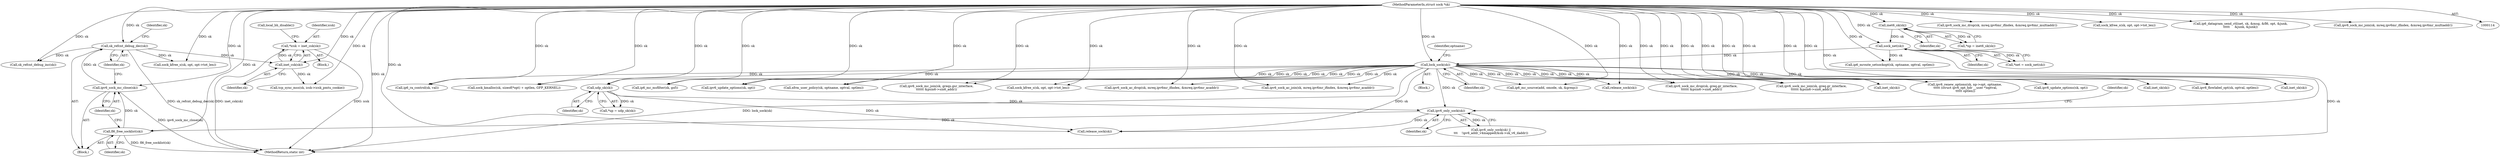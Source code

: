 digraph "0_linux_45f6fad84cc305103b28d73482b344d7f5b76f39_11@pointer" {
"1000293" [label="(Call,*icsk = inet_csk(sk))"];
"1000295" [label="(Call,inet_csk(sk))"];
"1000283" [label="(Call,sk_refcnt_debug_dec(sk))"];
"1000281" [label="(Call,ipv6_sock_mc_close(sk))"];
"1000279" [label="(Call,fl6_free_socklist(sk))"];
"1000265" [label="(Call,ipv6_only_sock(sk))"];
"1000187" [label="(Call,lock_sock(sk))"];
"1000129" [label="(Call,sock_net(sk))"];
"1000124" [label="(Call,inet6_sk(sk))"];
"1000115" [label="(MethodParameterIn,struct sock *sk)"];
"1000229" [label="(Call,udp_sk(sk))"];
"1001402" [label="(Call,ipv6_sock_mc_drop(sk, mreq.ipv6mr_ifindex, &mreq.ipv6mr_multiaddr))"];
"1000271" [label="(Identifier,sk)"];
"1000266" [label="(Identifier,sk)"];
"1001049" [label="(Call,sock_kmalloc(sk, sizeof(*opt) + optlen, GFP_KERNEL))"];
"1001624" [label="(Call,ipv6_sock_mc_join(sk, greqs.gsr_interface,\n\t\t\t\t\t\t &psin6->sin6_addr))"];
"1001657" [label="(Call,ip6_mc_source(add, omode, sk, &greqs))"];
"1001762" [label="(Call,ip6_ra_control(sk, val))"];
"1001747" [label="(Call,ip6_mc_msfilter(sk, gsf))"];
"1000179" [label="(Call,ip6_mroute_setsockopt(sk, optname, optval, optlen))"];
"1000279" [label="(Call,fl6_free_socklist(sk))"];
"1001131" [label="(Call,ipv6_update_options(sk, opt))"];
"1000227" [label="(Call,*up = udp_sk(sk))"];
"1000125" [label="(Identifier,sk)"];
"1000420" [label="(Call,sk_refcnt_debug_inc(sk))"];
"1001452" [label="(Call,ipv6_sock_ac_drop(sk, mreq.ipv6mr_ifindex, &mreq.ipv6mr_acaddr))"];
"1000283" [label="(Call,sk_refcnt_debug_dec(sk))"];
"1000229" [label="(Call,udp_sk(sk))"];
"1001513" [label="(Call,ipv6_sock_mc_join(sk, greq.gr_interface,\n\t\t\t\t\t\t &psin6->sin6_addr))"];
"1000130" [label="(Identifier,sk)"];
"1000230" [label="(Identifier,sk)"];
"1000437" [label="(Call,inet_sk(sk))"];
"1000120" [label="(Block,)"];
"1000297" [label="(Call,local_bh_disable())"];
"1000127" [label="(Call,*net = sock_net(sk))"];
"1002038" [label="(Call,release_sock(sk))"];
"1000399" [label="(Call,sock_kfree_s(sk, opt, opt->tot_len))"];
"1000115" [label="(MethodParameterIn,struct sock *sk)"];
"1000188" [label="(Identifier,sk)"];
"1000296" [label="(Identifier,sk)"];
"1001368" [label="(Call,inet_sk(sk))"];
"1001137" [label="(Call,sock_kfree_s(sk, opt, opt->tot_len))"];
"1000281" [label="(Call,ipv6_sock_mc_close(sk))"];
"1000295" [label="(Call,inet_csk(sk))"];
"1000187" [label="(Call,lock_sock(sk))"];
"1000923" [label="(Call,ipv6_update_options(sk, opt))"];
"1000124" [label="(Call,inet6_sk(sk))"];
"1000282" [label="(Identifier,sk)"];
"1001878" [label="(Call,xfrm_user_policy(sk, optname, optval, optlen))"];
"1000929" [label="(Call,sock_kfree_s(sk, opt, opt->tot_len))"];
"1000293" [label="(Call,*icsk = inet_csk(sk))"];
"1000291" [label="(Block,)"];
"1000203" [label="(Block,)"];
"1001440" [label="(Call,ipv6_sock_ac_join(sk, mreq.ipv6mr_ifindex, &mreq.ipv6mr_acaddr))"];
"1000336" [label="(Call,tcp_sync_mss(sk, icsk->icsk_pmtu_cookie))"];
"1000856" [label="(Call,ipv6_renew_options(sk, np->opt, optname,\n \t\t\t\t\t (struct ipv6_opt_hdr __user *)optval,\n \t\t\t\t\t optlen))"];
"1000264" [label="(Call,ipv6_only_sock(sk) ||\n\t\t\t    !ipv6_addr_v4mapped(&sk->sk_v6_daddr))"];
"1001108" [label="(Call,ip6_datagram_send_ctl(net, sk, &msg, &fl6, opt, &junk,\n\t\t\t\t\t     &junk, &junk))"];
"1002030" [label="(Call,release_sock(sk))"];
"1000294" [label="(Identifier,icsk)"];
"1000280" [label="(Identifier,sk)"];
"1000190" [label="(Identifier,optname)"];
"1000129" [label="(Call,sock_net(sk))"];
"1001390" [label="(Call,ipv6_sock_mc_join(sk, mreq.ipv6mr_ifindex, &mreq.ipv6mr_multiaddr))"];
"1000122" [label="(Call,*np = inet6_sk(sk))"];
"1001857" [label="(Call,ipv6_flowlabel_opt(sk, optval, optlen))"];
"1000775" [label="(Call,inet_sk(sk))"];
"1000265" [label="(Call,ipv6_only_sock(sk))"];
"1002046" [label="(MethodReturn,static int)"];
"1000284" [label="(Identifier,sk)"];
"1001525" [label="(Call,ipv6_sock_mc_drop(sk, greq.gr_interface,\n\t\t\t\t\t\t &psin6->sin6_addr))"];
"1000288" [label="(Identifier,sk)"];
"1000293" -> "1000291"  [label="AST: "];
"1000293" -> "1000295"  [label="CFG: "];
"1000294" -> "1000293"  [label="AST: "];
"1000295" -> "1000293"  [label="AST: "];
"1000297" -> "1000293"  [label="CFG: "];
"1000293" -> "1002046"  [label="DDG: icsk"];
"1000293" -> "1002046"  [label="DDG: inet_csk(sk)"];
"1000295" -> "1000293"  [label="DDG: sk"];
"1000295" -> "1000296"  [label="CFG: "];
"1000296" -> "1000295"  [label="AST: "];
"1000283" -> "1000295"  [label="DDG: sk"];
"1000115" -> "1000295"  [label="DDG: sk"];
"1000295" -> "1000336"  [label="DDG: sk"];
"1000283" -> "1000203"  [label="AST: "];
"1000283" -> "1000284"  [label="CFG: "];
"1000284" -> "1000283"  [label="AST: "];
"1000288" -> "1000283"  [label="CFG: "];
"1000283" -> "1002046"  [label="DDG: sk_refcnt_debug_dec(sk)"];
"1000281" -> "1000283"  [label="DDG: sk"];
"1000115" -> "1000283"  [label="DDG: sk"];
"1000283" -> "1000399"  [label="DDG: sk"];
"1000283" -> "1000420"  [label="DDG: sk"];
"1000281" -> "1000203"  [label="AST: "];
"1000281" -> "1000282"  [label="CFG: "];
"1000282" -> "1000281"  [label="AST: "];
"1000284" -> "1000281"  [label="CFG: "];
"1000281" -> "1002046"  [label="DDG: ipv6_sock_mc_close(sk)"];
"1000279" -> "1000281"  [label="DDG: sk"];
"1000115" -> "1000281"  [label="DDG: sk"];
"1000279" -> "1000203"  [label="AST: "];
"1000279" -> "1000280"  [label="CFG: "];
"1000280" -> "1000279"  [label="AST: "];
"1000282" -> "1000279"  [label="CFG: "];
"1000279" -> "1002046"  [label="DDG: fl6_free_socklist(sk)"];
"1000265" -> "1000279"  [label="DDG: sk"];
"1000115" -> "1000279"  [label="DDG: sk"];
"1000265" -> "1000264"  [label="AST: "];
"1000265" -> "1000266"  [label="CFG: "];
"1000266" -> "1000265"  [label="AST: "];
"1000271" -> "1000265"  [label="CFG: "];
"1000264" -> "1000265"  [label="CFG: "];
"1000265" -> "1000264"  [label="DDG: sk"];
"1000187" -> "1000265"  [label="DDG: sk"];
"1000229" -> "1000265"  [label="DDG: sk"];
"1000115" -> "1000265"  [label="DDG: sk"];
"1000265" -> "1002030"  [label="DDG: sk"];
"1000187" -> "1000120"  [label="AST: "];
"1000187" -> "1000188"  [label="CFG: "];
"1000188" -> "1000187"  [label="AST: "];
"1000190" -> "1000187"  [label="CFG: "];
"1000187" -> "1002046"  [label="DDG: lock_sock(sk)"];
"1000129" -> "1000187"  [label="DDG: sk"];
"1000115" -> "1000187"  [label="DDG: sk"];
"1000187" -> "1000229"  [label="DDG: sk"];
"1000187" -> "1000437"  [label="DDG: sk"];
"1000187" -> "1000775"  [label="DDG: sk"];
"1000187" -> "1000856"  [label="DDG: sk"];
"1000187" -> "1000923"  [label="DDG: sk"];
"1000187" -> "1000929"  [label="DDG: sk"];
"1000187" -> "1001049"  [label="DDG: sk"];
"1000187" -> "1001131"  [label="DDG: sk"];
"1000187" -> "1001368"  [label="DDG: sk"];
"1000187" -> "1001440"  [label="DDG: sk"];
"1000187" -> "1001452"  [label="DDG: sk"];
"1000187" -> "1001513"  [label="DDG: sk"];
"1000187" -> "1001525"  [label="DDG: sk"];
"1000187" -> "1001624"  [label="DDG: sk"];
"1000187" -> "1001657"  [label="DDG: sk"];
"1000187" -> "1001747"  [label="DDG: sk"];
"1000187" -> "1001762"  [label="DDG: sk"];
"1000187" -> "1001857"  [label="DDG: sk"];
"1000187" -> "1001878"  [label="DDG: sk"];
"1000187" -> "1002030"  [label="DDG: sk"];
"1000187" -> "1002038"  [label="DDG: sk"];
"1000129" -> "1000127"  [label="AST: "];
"1000129" -> "1000130"  [label="CFG: "];
"1000130" -> "1000129"  [label="AST: "];
"1000127" -> "1000129"  [label="CFG: "];
"1000129" -> "1002046"  [label="DDG: sk"];
"1000129" -> "1000127"  [label="DDG: sk"];
"1000124" -> "1000129"  [label="DDG: sk"];
"1000115" -> "1000129"  [label="DDG: sk"];
"1000129" -> "1000179"  [label="DDG: sk"];
"1000124" -> "1000122"  [label="AST: "];
"1000124" -> "1000125"  [label="CFG: "];
"1000125" -> "1000124"  [label="AST: "];
"1000122" -> "1000124"  [label="CFG: "];
"1000124" -> "1000122"  [label="DDG: sk"];
"1000115" -> "1000124"  [label="DDG: sk"];
"1000115" -> "1000114"  [label="AST: "];
"1000115" -> "1002046"  [label="DDG: sk"];
"1000115" -> "1000179"  [label="DDG: sk"];
"1000115" -> "1000229"  [label="DDG: sk"];
"1000115" -> "1000336"  [label="DDG: sk"];
"1000115" -> "1000399"  [label="DDG: sk"];
"1000115" -> "1000420"  [label="DDG: sk"];
"1000115" -> "1000437"  [label="DDG: sk"];
"1000115" -> "1000775"  [label="DDG: sk"];
"1000115" -> "1000856"  [label="DDG: sk"];
"1000115" -> "1000923"  [label="DDG: sk"];
"1000115" -> "1000929"  [label="DDG: sk"];
"1000115" -> "1001049"  [label="DDG: sk"];
"1000115" -> "1001108"  [label="DDG: sk"];
"1000115" -> "1001131"  [label="DDG: sk"];
"1000115" -> "1001137"  [label="DDG: sk"];
"1000115" -> "1001368"  [label="DDG: sk"];
"1000115" -> "1001390"  [label="DDG: sk"];
"1000115" -> "1001402"  [label="DDG: sk"];
"1000115" -> "1001440"  [label="DDG: sk"];
"1000115" -> "1001452"  [label="DDG: sk"];
"1000115" -> "1001513"  [label="DDG: sk"];
"1000115" -> "1001525"  [label="DDG: sk"];
"1000115" -> "1001624"  [label="DDG: sk"];
"1000115" -> "1001657"  [label="DDG: sk"];
"1000115" -> "1001747"  [label="DDG: sk"];
"1000115" -> "1001762"  [label="DDG: sk"];
"1000115" -> "1001857"  [label="DDG: sk"];
"1000115" -> "1001878"  [label="DDG: sk"];
"1000115" -> "1002030"  [label="DDG: sk"];
"1000115" -> "1002038"  [label="DDG: sk"];
"1000229" -> "1000227"  [label="AST: "];
"1000229" -> "1000230"  [label="CFG: "];
"1000230" -> "1000229"  [label="AST: "];
"1000227" -> "1000229"  [label="CFG: "];
"1000229" -> "1000227"  [label="DDG: sk"];
"1000229" -> "1002030"  [label="DDG: sk"];
}
